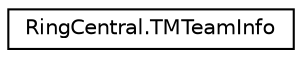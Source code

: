 digraph "Graphical Class Hierarchy"
{
 // LATEX_PDF_SIZE
  edge [fontname="Helvetica",fontsize="10",labelfontname="Helvetica",labelfontsize="10"];
  node [fontname="Helvetica",fontsize="10",shape=record];
  rankdir="LR";
  Node0 [label="RingCentral.TMTeamInfo",height=0.2,width=0.4,color="black", fillcolor="white", style="filled",URL="$classRingCentral_1_1TMTeamInfo.html",tooltip=" "];
}
